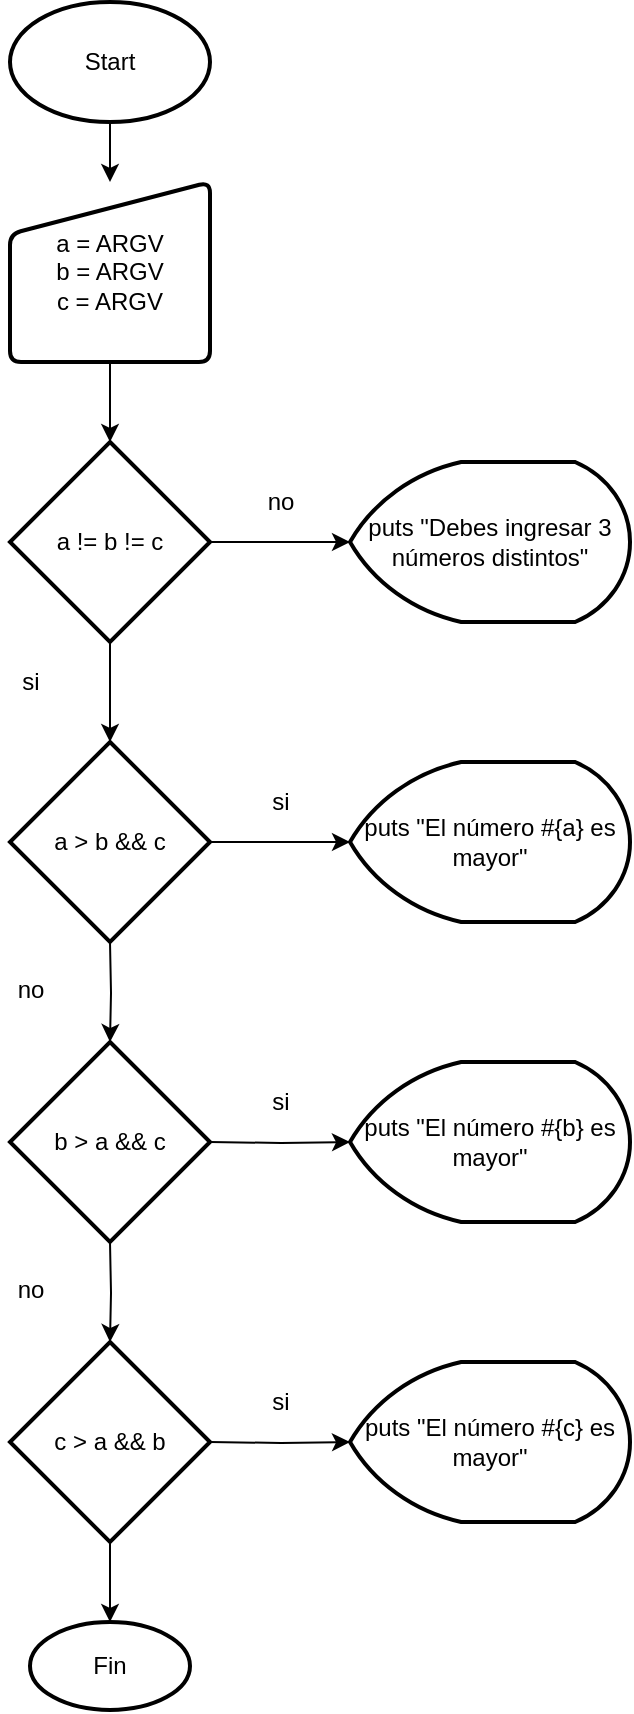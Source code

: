 <mxfile version="13.6.4" type="github">
  <diagram id="C5RBs43oDa-KdzZeNtuy" name="Page-1">
    <mxGraphModel dx="1111" dy="803" grid="1" gridSize="10" guides="1" tooltips="1" connect="1" arrows="1" fold="1" page="1" pageScale="1" pageWidth="827" pageHeight="1169" math="0" shadow="0">
      <root>
        <mxCell id="WIyWlLk6GJQsqaUBKTNV-0" />
        <mxCell id="WIyWlLk6GJQsqaUBKTNV-1" parent="WIyWlLk6GJQsqaUBKTNV-0" />
        <mxCell id="Jge3KHFRpE3Rz7z9e1C4-2" value="" style="edgeStyle=orthogonalEdgeStyle;rounded=0;orthogonalLoop=1;jettySize=auto;html=1;" edge="1" parent="WIyWlLk6GJQsqaUBKTNV-1" source="Jge3KHFRpE3Rz7z9e1C4-0" target="Jge3KHFRpE3Rz7z9e1C4-1">
          <mxGeometry relative="1" as="geometry" />
        </mxCell>
        <mxCell id="Jge3KHFRpE3Rz7z9e1C4-0" value="Start" style="strokeWidth=2;html=1;shape=mxgraph.flowchart.start_1;whiteSpace=wrap;" vertex="1" parent="WIyWlLk6GJQsqaUBKTNV-1">
          <mxGeometry x="310" y="30" width="100" height="60" as="geometry" />
        </mxCell>
        <mxCell id="Jge3KHFRpE3Rz7z9e1C4-4" value="" style="edgeStyle=orthogonalEdgeStyle;rounded=0;orthogonalLoop=1;jettySize=auto;html=1;" edge="1" parent="WIyWlLk6GJQsqaUBKTNV-1" source="Jge3KHFRpE3Rz7z9e1C4-1" target="Jge3KHFRpE3Rz7z9e1C4-3">
          <mxGeometry relative="1" as="geometry" />
        </mxCell>
        <mxCell id="Jge3KHFRpE3Rz7z9e1C4-1" value="a = ARGV&lt;br&gt;b = ARGV&lt;br&gt;c = ARGV" style="html=1;strokeWidth=2;shape=manualInput;whiteSpace=wrap;rounded=1;size=26;arcSize=11;" vertex="1" parent="WIyWlLk6GJQsqaUBKTNV-1">
          <mxGeometry x="310" y="120" width="100" height="90" as="geometry" />
        </mxCell>
        <mxCell id="Jge3KHFRpE3Rz7z9e1C4-6" value="" style="edgeStyle=orthogonalEdgeStyle;rounded=0;orthogonalLoop=1;jettySize=auto;html=1;" edge="1" parent="WIyWlLk6GJQsqaUBKTNV-1" source="Jge3KHFRpE3Rz7z9e1C4-3" target="Jge3KHFRpE3Rz7z9e1C4-5">
          <mxGeometry relative="1" as="geometry" />
        </mxCell>
        <mxCell id="Jge3KHFRpE3Rz7z9e1C4-10" value="" style="edgeStyle=orthogonalEdgeStyle;rounded=0;orthogonalLoop=1;jettySize=auto;html=1;" edge="1" parent="WIyWlLk6GJQsqaUBKTNV-1" source="Jge3KHFRpE3Rz7z9e1C4-3" target="Jge3KHFRpE3Rz7z9e1C4-9">
          <mxGeometry relative="1" as="geometry" />
        </mxCell>
        <mxCell id="Jge3KHFRpE3Rz7z9e1C4-3" value="a != b != c" style="strokeWidth=2;html=1;shape=mxgraph.flowchart.decision;whiteSpace=wrap;" vertex="1" parent="WIyWlLk6GJQsqaUBKTNV-1">
          <mxGeometry x="310" y="250" width="100" height="100" as="geometry" />
        </mxCell>
        <mxCell id="Jge3KHFRpE3Rz7z9e1C4-5" value="puts &quot;Debes ingresar 3 números distintos&quot;" style="strokeWidth=2;html=1;shape=mxgraph.flowchart.display;whiteSpace=wrap;" vertex="1" parent="WIyWlLk6GJQsqaUBKTNV-1">
          <mxGeometry x="480" y="260" width="140" height="80" as="geometry" />
        </mxCell>
        <mxCell id="Jge3KHFRpE3Rz7z9e1C4-7" value="no" style="text;html=1;align=center;verticalAlign=middle;resizable=0;points=[];autosize=1;" vertex="1" parent="WIyWlLk6GJQsqaUBKTNV-1">
          <mxGeometry x="430" y="270" width="30" height="20" as="geometry" />
        </mxCell>
        <mxCell id="Jge3KHFRpE3Rz7z9e1C4-8" value="si" style="text;html=1;align=center;verticalAlign=middle;resizable=0;points=[];autosize=1;" vertex="1" parent="WIyWlLk6GJQsqaUBKTNV-1">
          <mxGeometry x="310" y="360" width="20" height="20" as="geometry" />
        </mxCell>
        <mxCell id="Jge3KHFRpE3Rz7z9e1C4-13" value="" style="edgeStyle=orthogonalEdgeStyle;rounded=0;orthogonalLoop=1;jettySize=auto;html=1;entryX=0;entryY=0.5;entryDx=0;entryDy=0;entryPerimeter=0;" edge="1" parent="WIyWlLk6GJQsqaUBKTNV-1" source="Jge3KHFRpE3Rz7z9e1C4-9" target="Jge3KHFRpE3Rz7z9e1C4-11">
          <mxGeometry relative="1" as="geometry" />
        </mxCell>
        <mxCell id="Jge3KHFRpE3Rz7z9e1C4-16" value="" style="edgeStyle=orthogonalEdgeStyle;rounded=0;orthogonalLoop=1;jettySize=auto;html=1;" edge="1" parent="WIyWlLk6GJQsqaUBKTNV-1" target="Jge3KHFRpE3Rz7z9e1C4-15">
          <mxGeometry relative="1" as="geometry">
            <mxPoint x="360" y="500" as="sourcePoint" />
          </mxGeometry>
        </mxCell>
        <mxCell id="Jge3KHFRpE3Rz7z9e1C4-9" value="a &amp;gt; b &amp;amp;&amp;amp; c" style="strokeWidth=2;html=1;shape=mxgraph.flowchart.decision;whiteSpace=wrap;" vertex="1" parent="WIyWlLk6GJQsqaUBKTNV-1">
          <mxGeometry x="310" y="400" width="100" height="100" as="geometry" />
        </mxCell>
        <mxCell id="Jge3KHFRpE3Rz7z9e1C4-11" value="puts &quot;El número #{a} es mayor&quot;" style="strokeWidth=2;html=1;shape=mxgraph.flowchart.display;whiteSpace=wrap;" vertex="1" parent="WIyWlLk6GJQsqaUBKTNV-1">
          <mxGeometry x="480" y="410" width="140" height="80" as="geometry" />
        </mxCell>
        <mxCell id="Jge3KHFRpE3Rz7z9e1C4-12" value="si" style="text;html=1;align=center;verticalAlign=middle;resizable=0;points=[];autosize=1;" vertex="1" parent="WIyWlLk6GJQsqaUBKTNV-1">
          <mxGeometry x="435" y="420" width="20" height="20" as="geometry" />
        </mxCell>
        <mxCell id="Jge3KHFRpE3Rz7z9e1C4-14" value="no" style="text;html=1;align=center;verticalAlign=middle;resizable=0;points=[];autosize=1;" vertex="1" parent="WIyWlLk6GJQsqaUBKTNV-1">
          <mxGeometry x="305" y="514" width="30" height="20" as="geometry" />
        </mxCell>
        <mxCell id="Jge3KHFRpE3Rz7z9e1C4-15" value="b &amp;gt; a &amp;amp;&amp;amp; c" style="strokeWidth=2;html=1;shape=mxgraph.flowchart.decision;whiteSpace=wrap;" vertex="1" parent="WIyWlLk6GJQsqaUBKTNV-1">
          <mxGeometry x="310" y="550" width="100" height="100" as="geometry" />
        </mxCell>
        <mxCell id="Jge3KHFRpE3Rz7z9e1C4-17" value="" style="edgeStyle=orthogonalEdgeStyle;rounded=0;orthogonalLoop=1;jettySize=auto;html=1;entryX=0;entryY=0.5;entryDx=0;entryDy=0;entryPerimeter=0;" edge="1" parent="WIyWlLk6GJQsqaUBKTNV-1" target="Jge3KHFRpE3Rz7z9e1C4-18">
          <mxGeometry relative="1" as="geometry">
            <mxPoint x="410" y="600" as="sourcePoint" />
          </mxGeometry>
        </mxCell>
        <mxCell id="Jge3KHFRpE3Rz7z9e1C4-18" value="puts &quot;El número #{b} es mayor&quot;" style="strokeWidth=2;html=1;shape=mxgraph.flowchart.display;whiteSpace=wrap;" vertex="1" parent="WIyWlLk6GJQsqaUBKTNV-1">
          <mxGeometry x="480" y="560" width="140" height="80" as="geometry" />
        </mxCell>
        <mxCell id="Jge3KHFRpE3Rz7z9e1C4-19" value="si" style="text;html=1;align=center;verticalAlign=middle;resizable=0;points=[];autosize=1;" vertex="1" parent="WIyWlLk6GJQsqaUBKTNV-1">
          <mxGeometry x="435" y="570" width="20" height="20" as="geometry" />
        </mxCell>
        <mxCell id="Jge3KHFRpE3Rz7z9e1C4-20" value="" style="edgeStyle=orthogonalEdgeStyle;rounded=0;orthogonalLoop=1;jettySize=auto;html=1;" edge="1" parent="WIyWlLk6GJQsqaUBKTNV-1" target="Jge3KHFRpE3Rz7z9e1C4-22">
          <mxGeometry relative="1" as="geometry">
            <mxPoint x="360" y="650" as="sourcePoint" />
          </mxGeometry>
        </mxCell>
        <mxCell id="Jge3KHFRpE3Rz7z9e1C4-21" value="no" style="text;html=1;align=center;verticalAlign=middle;resizable=0;points=[];autosize=1;" vertex="1" parent="WIyWlLk6GJQsqaUBKTNV-1">
          <mxGeometry x="305" y="664" width="30" height="20" as="geometry" />
        </mxCell>
        <mxCell id="Jge3KHFRpE3Rz7z9e1C4-27" value="" style="edgeStyle=orthogonalEdgeStyle;rounded=0;orthogonalLoop=1;jettySize=auto;html=1;" edge="1" parent="WIyWlLk6GJQsqaUBKTNV-1" source="Jge3KHFRpE3Rz7z9e1C4-22" target="Jge3KHFRpE3Rz7z9e1C4-26">
          <mxGeometry relative="1" as="geometry" />
        </mxCell>
        <mxCell id="Jge3KHFRpE3Rz7z9e1C4-22" value="c &amp;gt; a &amp;amp;&amp;amp; b" style="strokeWidth=2;html=1;shape=mxgraph.flowchart.decision;whiteSpace=wrap;" vertex="1" parent="WIyWlLk6GJQsqaUBKTNV-1">
          <mxGeometry x="310" y="700" width="100" height="100" as="geometry" />
        </mxCell>
        <mxCell id="Jge3KHFRpE3Rz7z9e1C4-23" value="" style="edgeStyle=orthogonalEdgeStyle;rounded=0;orthogonalLoop=1;jettySize=auto;html=1;entryX=0;entryY=0.5;entryDx=0;entryDy=0;entryPerimeter=0;" edge="1" parent="WIyWlLk6GJQsqaUBKTNV-1" target="Jge3KHFRpE3Rz7z9e1C4-24">
          <mxGeometry relative="1" as="geometry">
            <mxPoint x="410" y="750" as="sourcePoint" />
          </mxGeometry>
        </mxCell>
        <mxCell id="Jge3KHFRpE3Rz7z9e1C4-24" value="puts &quot;El número #{c} es mayor&quot;" style="strokeWidth=2;html=1;shape=mxgraph.flowchart.display;whiteSpace=wrap;" vertex="1" parent="WIyWlLk6GJQsqaUBKTNV-1">
          <mxGeometry x="480" y="710" width="140" height="80" as="geometry" />
        </mxCell>
        <mxCell id="Jge3KHFRpE3Rz7z9e1C4-25" value="si" style="text;html=1;align=center;verticalAlign=middle;resizable=0;points=[];autosize=1;" vertex="1" parent="WIyWlLk6GJQsqaUBKTNV-1">
          <mxGeometry x="435" y="720" width="20" height="20" as="geometry" />
        </mxCell>
        <mxCell id="Jge3KHFRpE3Rz7z9e1C4-26" value="Fin" style="strokeWidth=2;html=1;shape=mxgraph.flowchart.start_1;whiteSpace=wrap;" vertex="1" parent="WIyWlLk6GJQsqaUBKTNV-1">
          <mxGeometry x="320" y="840" width="80" height="44" as="geometry" />
        </mxCell>
      </root>
    </mxGraphModel>
  </diagram>
</mxfile>

